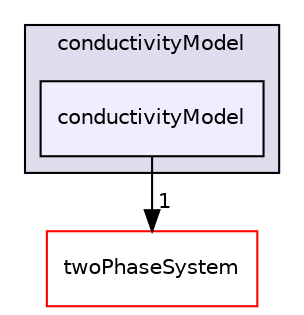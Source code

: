 digraph "conductivityModel" {
  bgcolor=transparent;
  compound=true
  node [ fontsize="10", fontname="Helvetica"];
  edge [ labelfontsize="10", labelfontname="Helvetica"];
  subgraph clusterdir_b29886e84509c533598e159119498b2a {
    graph [ bgcolor="#ddddee", pencolor="black", label="conductivityModel" fontname="Helvetica", fontsize="10", URL="dir_b29886e84509c533598e159119498b2a.html"]
  dir_735e6a4235ccebe2eb1ec95087c92d50 [shape=box, label="conductivityModel", style="filled", fillcolor="#eeeeff", pencolor="black", URL="dir_735e6a4235ccebe2eb1ec95087c92d50.html"];
  }
  dir_c8dd8d838525102dfd397a50c2714810 [shape=box label="twoPhaseSystem" color="red" URL="dir_c8dd8d838525102dfd397a50c2714810.html"];
  dir_735e6a4235ccebe2eb1ec95087c92d50->dir_c8dd8d838525102dfd397a50c2714810 [headlabel="1", labeldistance=1.5 headhref="dir_000061_000038.html"];
}
